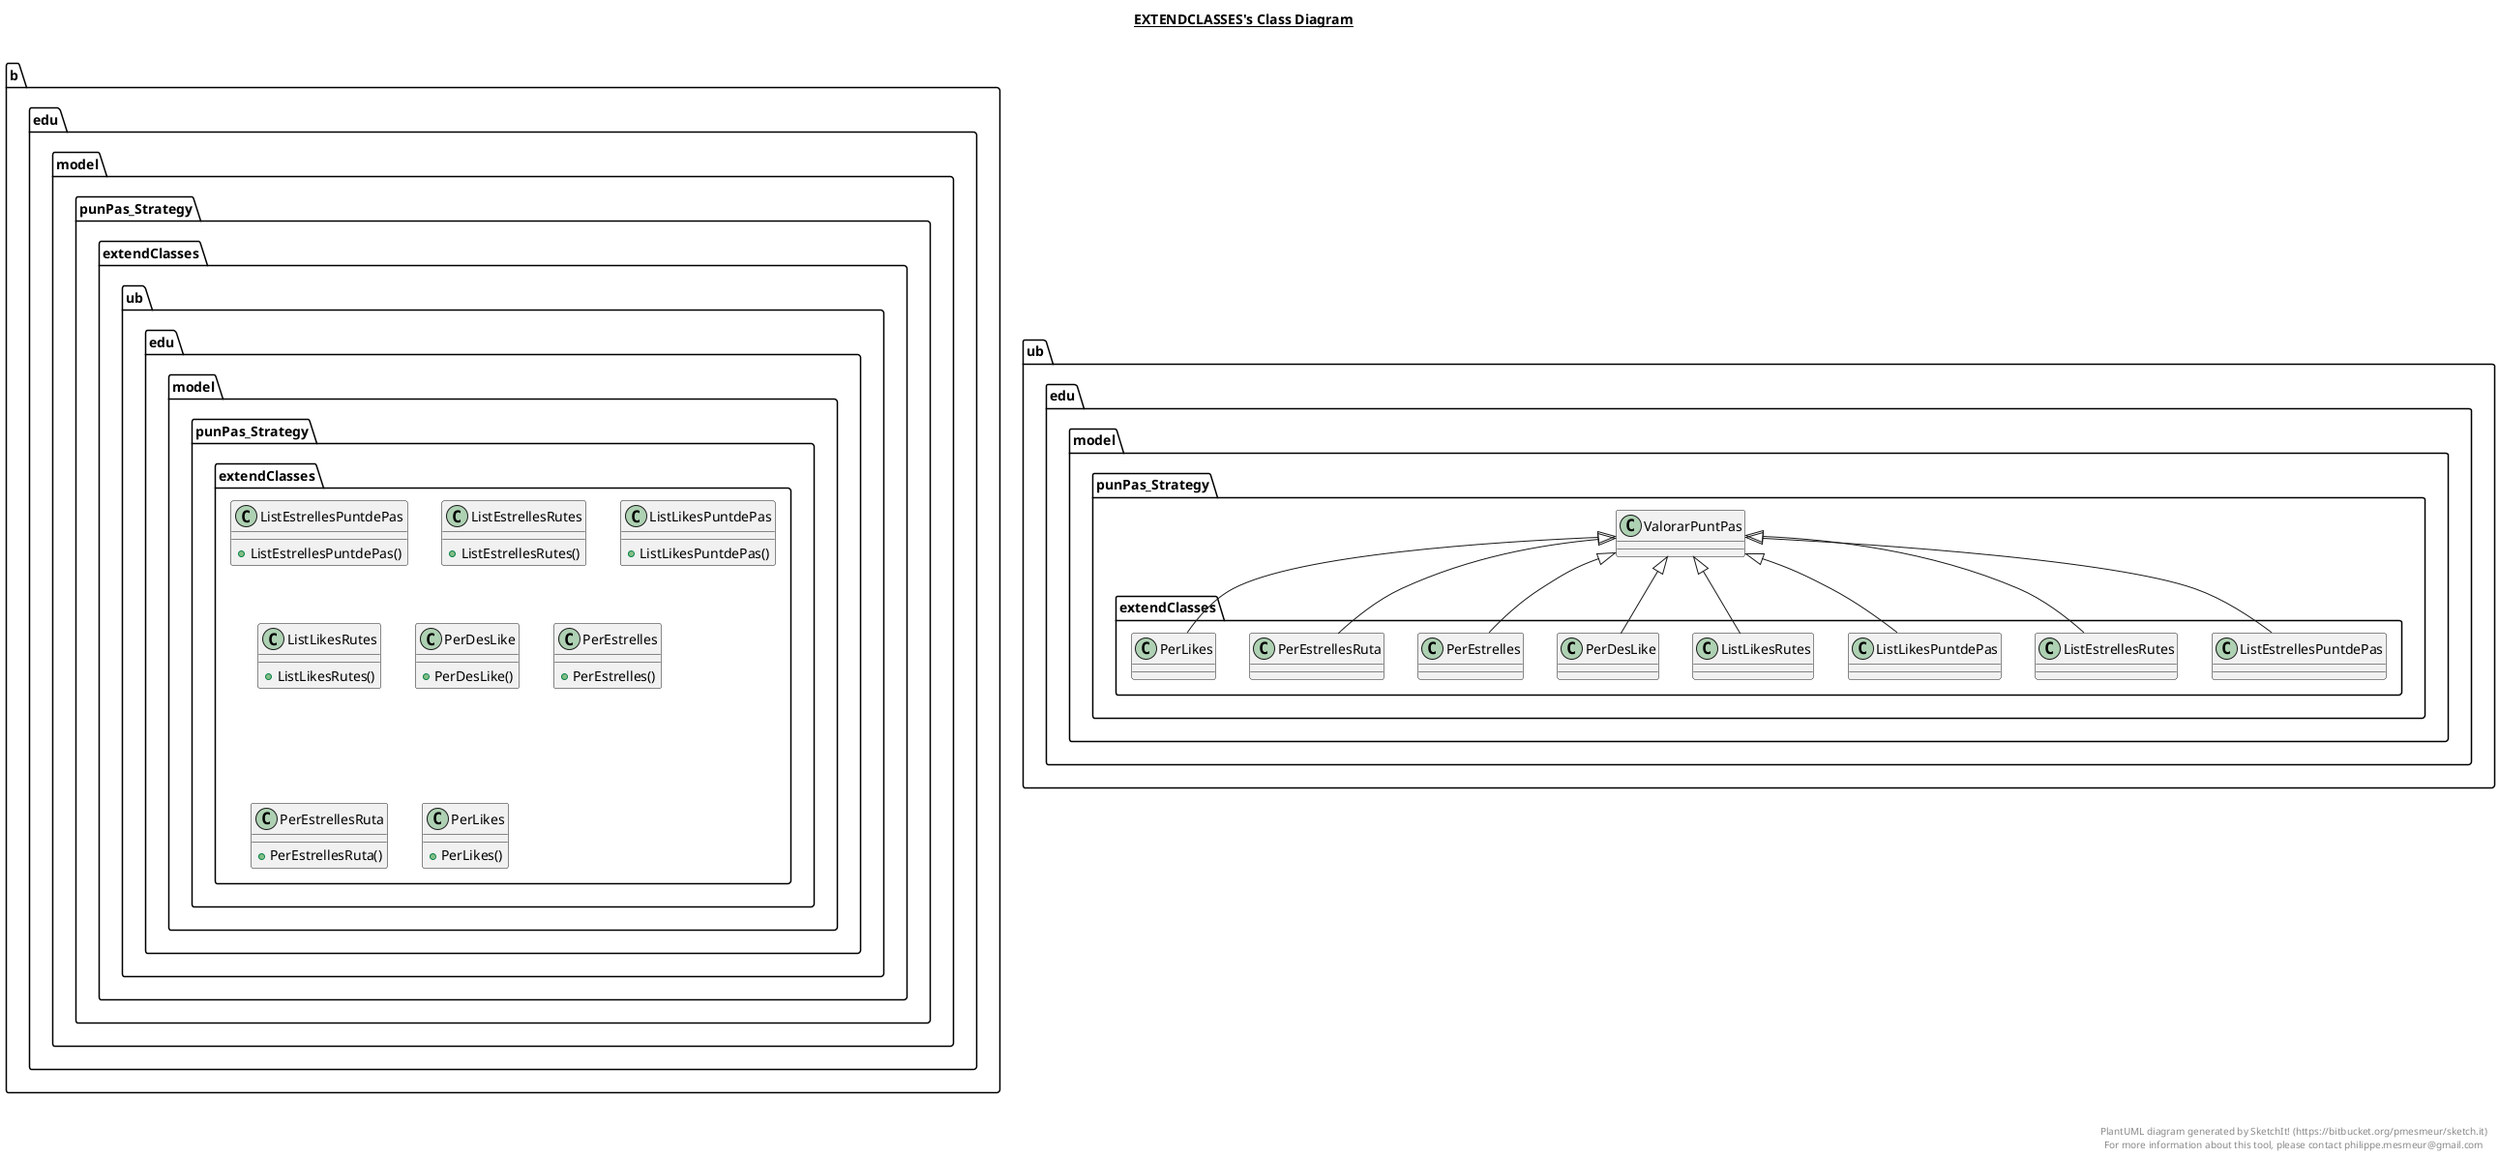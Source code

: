 @startuml

title __EXTENDCLASSES's Class Diagram__\n


    namespace b.edu {
      namespace model {
        namespace punPas_Strategy {
          namespace extendClasses {
            class ub.edu.model.punPas_Strategy.extendClasses.ListEstrellesPuntdePas {
                + ListEstrellesPuntdePas()
            }
          }
        }
      }
    }

    namespace b.edu {
      namespace model {
        namespace punPas_Strategy {
          namespace extendClasses {
            class ub.edu.model.punPas_Strategy.extendClasses.ListEstrellesRutes {
                + ListEstrellesRutes()
            }
          }
        }
      }
    }

    namespace b.edu {
      namespace model {
        namespace punPas_Strategy {
          namespace extendClasses {
            class ub.edu.model.punPas_Strategy.extendClasses.ListLikesPuntdePas {
                + ListLikesPuntdePas()
            }
          }
        }
      }
    }

    namespace b.edu {
      namespace model {
        namespace punPas_Strategy {
          namespace extendClasses {
            class ub.edu.model.punPas_Strategy.extendClasses.ListLikesRutes {
                + ListLikesRutes()
            }
          }
        }
      }
    }

    namespace b.edu {
      namespace model {
        namespace punPas_Strategy {
          namespace extendClasses {
            class ub.edu.model.punPas_Strategy.extendClasses.PerDesLike {
                + PerDesLike()
            }
          }
        }
      }
    }

    namespace b.edu {
      namespace model {
        namespace punPas_Strategy {
          namespace extendClasses {
            class ub.edu.model.punPas_Strategy.extendClasses.PerEstrelles {
                + PerEstrelles()
            }
          }
        }
      }
    }

    namespace b.edu {
      namespace model {
        namespace punPas_Strategy {
          namespace extendClasses {
            class ub.edu.model.punPas_Strategy.extendClasses.PerEstrellesRuta {
                + PerEstrellesRuta()
            }
          }
        }
      }
    }

    namespace b.edu {
      namespace model {
        namespace punPas_Strategy {
          namespace extendClasses {
            class ub.edu.model.punPas_Strategy.extendClasses.PerLikes {
                + PerLikes()
            }
          }
        }
      }
    }

  

  ub.edu.model.punPas_Strategy.extendClasses.ListEstrellesPuntdePas -up-|> ub.edu.model.punPas_Strategy.ValorarPuntPas
  ub.edu.model.punPas_Strategy.extendClasses.ListEstrellesRutes -up-|> ub.edu.model.punPas_Strategy.ValorarPuntPas
  ub.edu.model.punPas_Strategy.extendClasses.ListLikesPuntdePas -up-|> ub.edu.model.punPas_Strategy.ValorarPuntPas
  ub.edu.model.punPas_Strategy.extendClasses.ListLikesRutes -up-|> ub.edu.model.punPas_Strategy.ValorarPuntPas
  ub.edu.model.punPas_Strategy.extendClasses.PerDesLike -up-|> ub.edu.model.punPas_Strategy.ValorarPuntPas
  ub.edu.model.punPas_Strategy.extendClasses.PerEstrelles -up-|> ub.edu.model.punPas_Strategy.ValorarPuntPas
  ub.edu.model.punPas_Strategy.extendClasses.PerEstrellesRuta -up-|> ub.edu.model.punPas_Strategy.ValorarPuntPas
  ub.edu.model.punPas_Strategy.extendClasses.PerLikes -up-|> ub.edu.model.punPas_Strategy.ValorarPuntPas


right footer


PlantUML diagram generated by SketchIt! (https://bitbucket.org/pmesmeur/sketch.it)
For more information about this tool, please contact philippe.mesmeur@gmail.com
endfooter

@enduml
